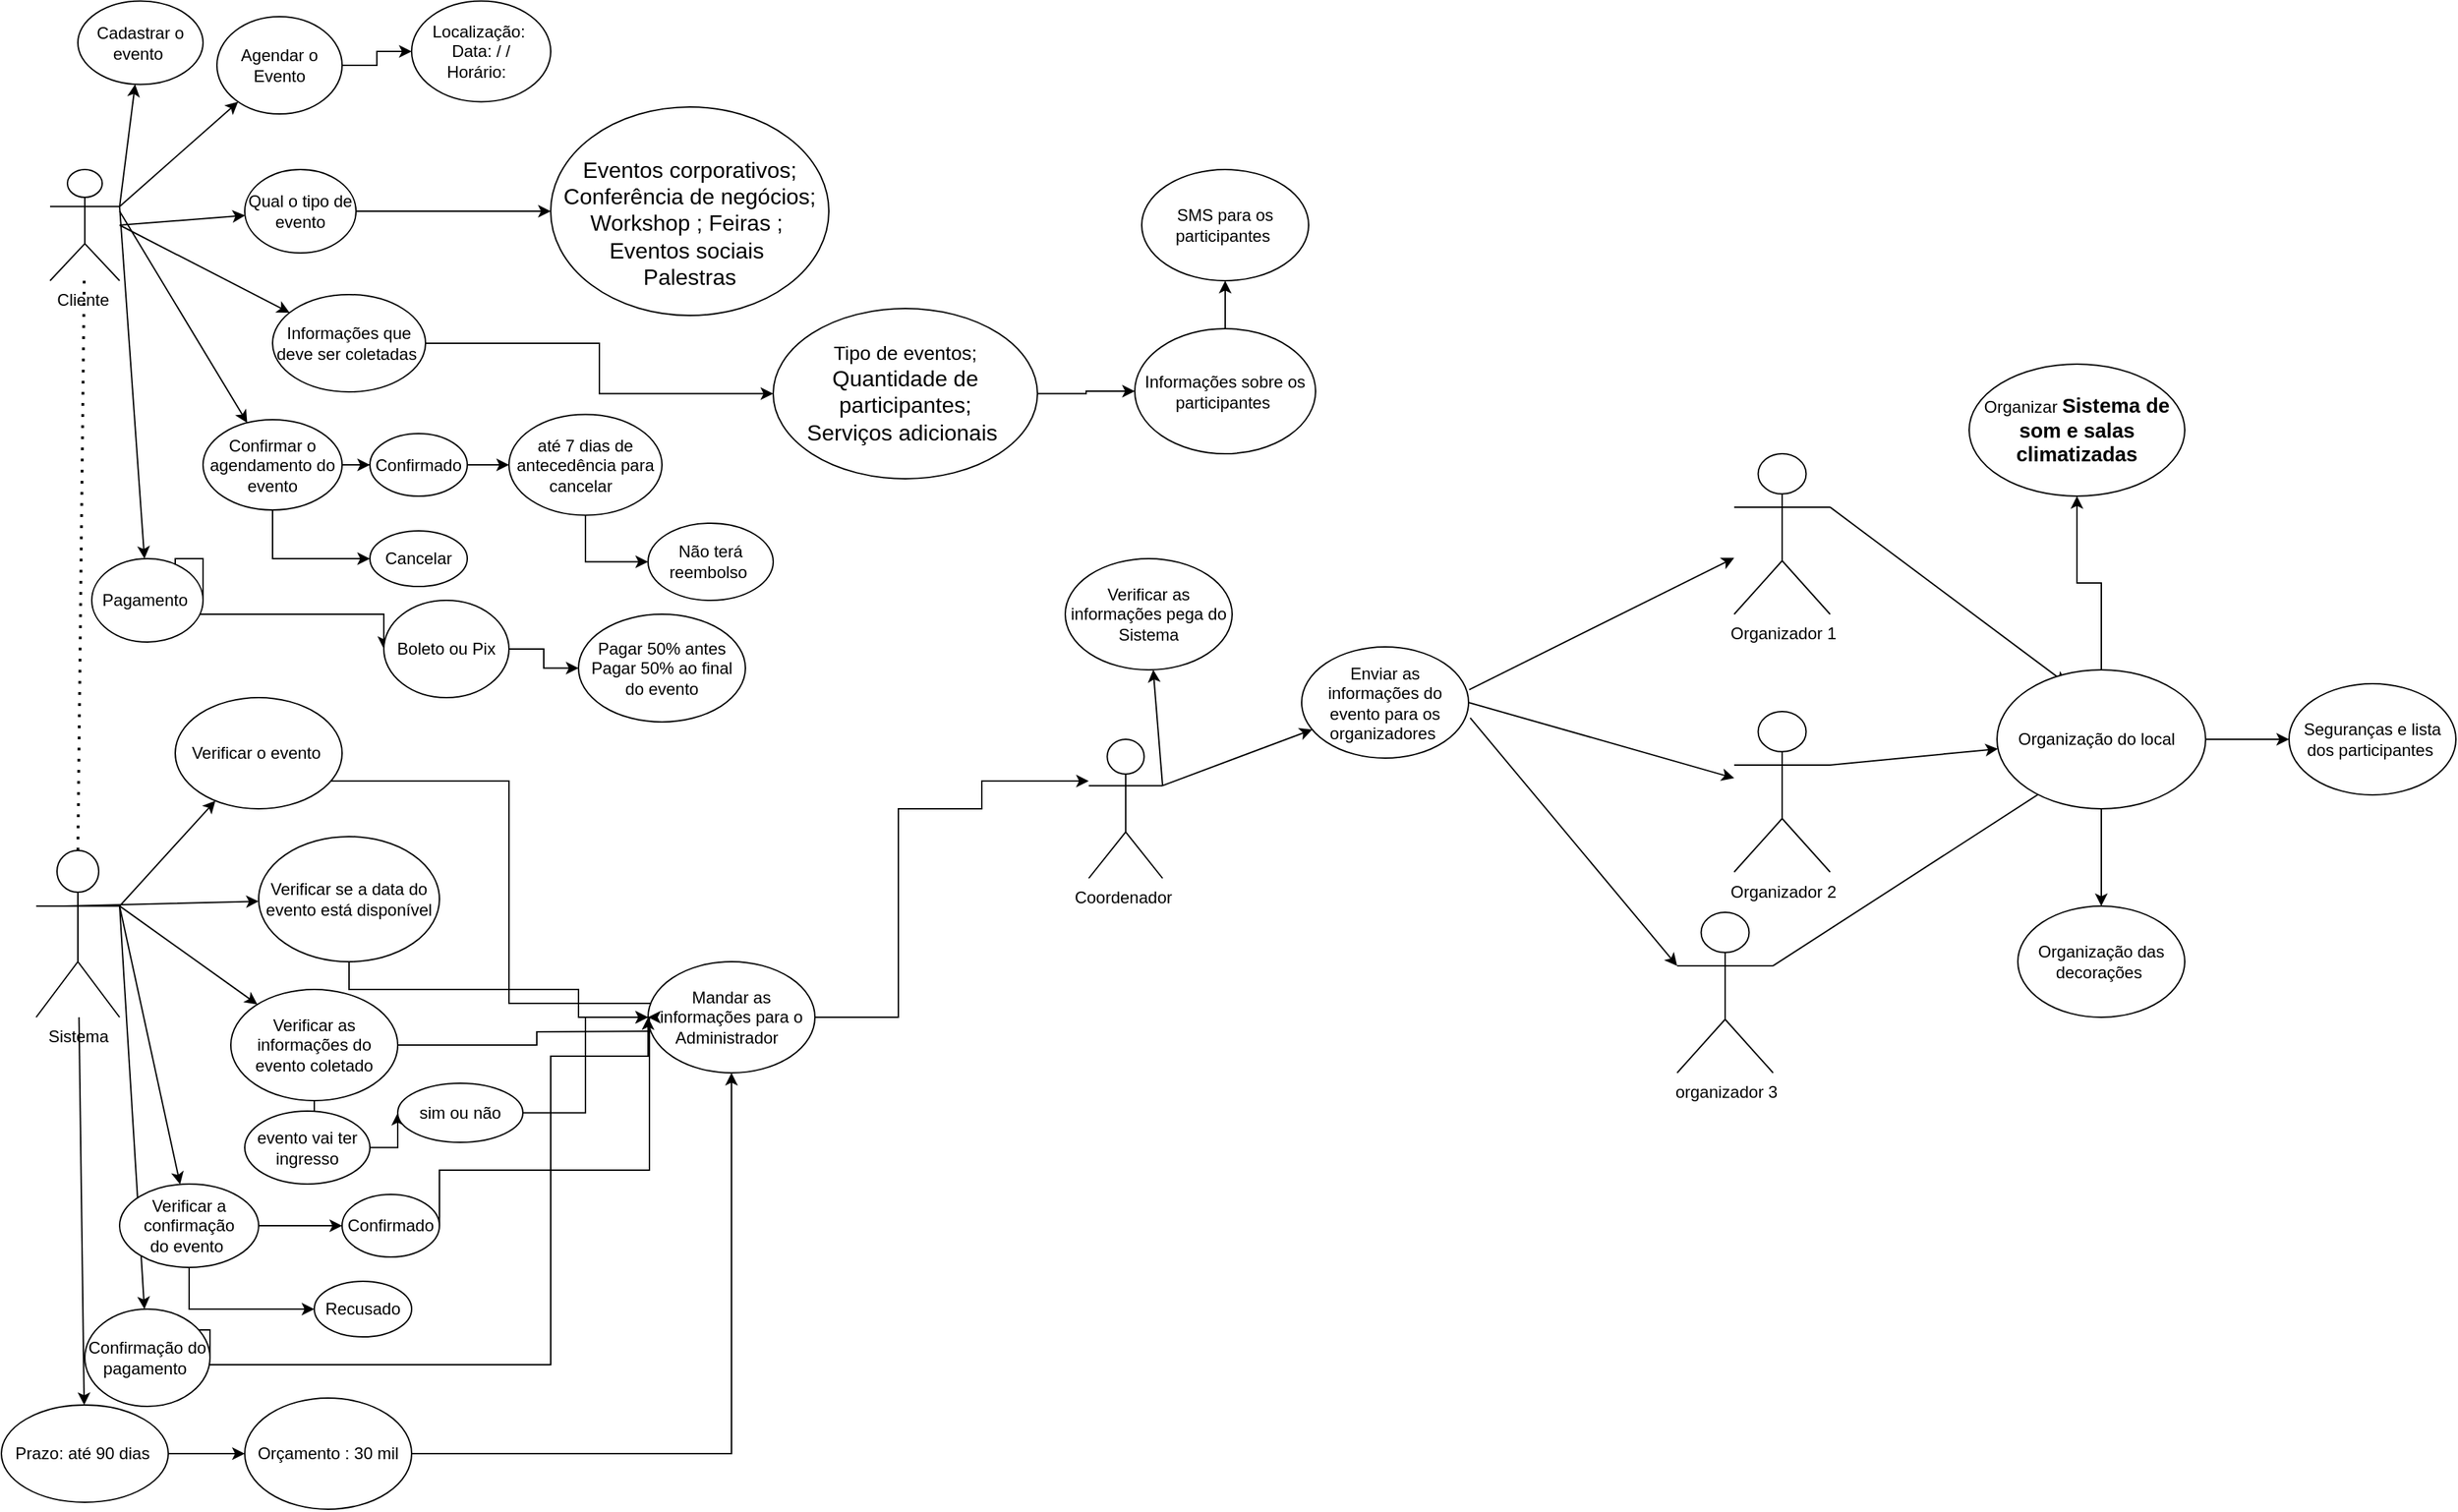 <mxfile version="26.2.9" pages="2">
  <diagram name="Página-1" id="FVHnNXLtPHv8SmroHsli">
    <mxGraphModel dx="3251" dy="1187" grid="1" gridSize="10" guides="1" tooltips="1" connect="1" arrows="1" fold="1" page="1" pageScale="1" pageWidth="827" pageHeight="1169" math="0" shadow="0">
      <root>
        <mxCell id="0" />
        <mxCell id="1" parent="0" />
        <mxCell id="3feBCTpOt0pPDRztDAhV-1" value="Cliente&amp;nbsp;" style="shape=umlActor;verticalLabelPosition=bottom;verticalAlign=top;html=1;outlineConnect=0;" parent="1" vertex="1">
          <mxGeometry x="30" y="280" width="50" height="80" as="geometry" />
        </mxCell>
        <mxCell id="3feBCTpOt0pPDRztDAhV-10" value="" style="endArrow=classic;html=1;rounded=0;exitX=1;exitY=0.333;exitDx=0;exitDy=0;exitPerimeter=0;" parent="1" source="3feBCTpOt0pPDRztDAhV-1" target="3feBCTpOt0pPDRztDAhV-18" edge="1">
          <mxGeometry width="50" height="50" relative="1" as="geometry">
            <mxPoint x="100" y="330" as="sourcePoint" />
            <mxPoint x="140" y="250" as="targetPoint" />
          </mxGeometry>
        </mxCell>
        <mxCell id="3feBCTpOt0pPDRztDAhV-11" value="" style="endArrow=classic;html=1;rounded=0;" parent="1" target="3feBCTpOt0pPDRztDAhV-19" edge="1">
          <mxGeometry width="50" height="50" relative="1" as="geometry">
            <mxPoint x="80" y="320" as="sourcePoint" />
            <mxPoint x="160" y="310" as="targetPoint" />
          </mxGeometry>
        </mxCell>
        <mxCell id="3feBCTpOt0pPDRztDAhV-12" value="" style="endArrow=classic;html=1;rounded=0;" parent="1" target="3feBCTpOt0pPDRztDAhV-21" edge="1">
          <mxGeometry width="50" height="50" relative="1" as="geometry">
            <mxPoint x="80" y="320" as="sourcePoint" />
            <mxPoint x="160" y="360" as="targetPoint" />
          </mxGeometry>
        </mxCell>
        <mxCell id="3feBCTpOt0pPDRztDAhV-13" value="" style="endArrow=classic;html=1;rounded=0;exitX=1;exitY=0.333;exitDx=0;exitDy=0;exitPerimeter=0;" parent="1" source="3feBCTpOt0pPDRztDAhV-1" target="3feBCTpOt0pPDRztDAhV-22" edge="1">
          <mxGeometry width="50" height="50" relative="1" as="geometry">
            <mxPoint x="110" y="530" as="sourcePoint" />
            <mxPoint x="140" y="420" as="targetPoint" />
          </mxGeometry>
        </mxCell>
        <mxCell id="3feBCTpOt0pPDRztDAhV-14" value="" style="endArrow=classic;html=1;rounded=0;exitX=1;exitY=0.333;exitDx=0;exitDy=0;exitPerimeter=0;" parent="1" source="3feBCTpOt0pPDRztDAhV-1" target="3feBCTpOt0pPDRztDAhV-23" edge="1">
          <mxGeometry width="50" height="50" relative="1" as="geometry">
            <mxPoint x="60" y="270" as="sourcePoint" />
            <mxPoint x="130" y="220" as="targetPoint" />
            <Array as="points" />
          </mxGeometry>
        </mxCell>
        <mxCell id="3feBCTpOt0pPDRztDAhV-15" value="" style="endArrow=classic;html=1;rounded=0;" parent="1" target="3feBCTpOt0pPDRztDAhV-32" edge="1">
          <mxGeometry width="50" height="50" relative="1" as="geometry">
            <mxPoint x="80" y="310" as="sourcePoint" />
            <mxPoint x="140" y="460" as="targetPoint" />
          </mxGeometry>
        </mxCell>
        <mxCell id="3feBCTpOt0pPDRztDAhV-24" style="edgeStyle=orthogonalEdgeStyle;rounded=0;orthogonalLoop=1;jettySize=auto;html=1;exitX=1;exitY=0.5;exitDx=0;exitDy=0;" parent="1" source="3feBCTpOt0pPDRztDAhV-18" target="3feBCTpOt0pPDRztDAhV-25" edge="1">
          <mxGeometry relative="1" as="geometry">
            <mxPoint x="370" y="255" as="targetPoint" />
          </mxGeometry>
        </mxCell>
        <mxCell id="3feBCTpOt0pPDRztDAhV-18" value="Agendar o Evento" style="ellipse;whiteSpace=wrap;html=1;" parent="1" vertex="1">
          <mxGeometry x="150" y="170" width="90" height="70" as="geometry" />
        </mxCell>
        <mxCell id="3feBCTpOt0pPDRztDAhV-26" style="edgeStyle=orthogonalEdgeStyle;rounded=0;orthogonalLoop=1;jettySize=auto;html=1;exitX=1;exitY=0.5;exitDx=0;exitDy=0;" parent="1" source="3feBCTpOt0pPDRztDAhV-19" target="3feBCTpOt0pPDRztDAhV-27" edge="1">
          <mxGeometry relative="1" as="geometry">
            <mxPoint x="300" y="330" as="targetPoint" />
          </mxGeometry>
        </mxCell>
        <mxCell id="3feBCTpOt0pPDRztDAhV-19" value="Qual o tipo de evento" style="ellipse;whiteSpace=wrap;html=1;" parent="1" vertex="1">
          <mxGeometry x="170" y="280" width="80" height="60" as="geometry" />
        </mxCell>
        <mxCell id="3feBCTpOt0pPDRztDAhV-28" style="edgeStyle=orthogonalEdgeStyle;rounded=0;orthogonalLoop=1;jettySize=auto;html=1;exitX=1;exitY=0.5;exitDx=0;exitDy=0;" parent="1" source="3feBCTpOt0pPDRztDAhV-21" target="3feBCTpOt0pPDRztDAhV-29" edge="1">
          <mxGeometry relative="1" as="geometry">
            <mxPoint x="340" y="415" as="targetPoint" />
          </mxGeometry>
        </mxCell>
        <mxCell id="3feBCTpOt0pPDRztDAhV-21" value="Informações que deve ser coletadas&amp;nbsp;" style="ellipse;whiteSpace=wrap;html=1;" parent="1" vertex="1">
          <mxGeometry x="190" y="370" width="110" height="70" as="geometry" />
        </mxCell>
        <mxCell id="3feBCTpOt0pPDRztDAhV-30" style="edgeStyle=orthogonalEdgeStyle;rounded=0;orthogonalLoop=1;jettySize=auto;html=1;exitX=1;exitY=0.5;exitDx=0;exitDy=0;entryX=0;entryY=0.5;entryDx=0;entryDy=0;" parent="1" source="3feBCTpOt0pPDRztDAhV-22" target="3feBCTpOt0pPDRztDAhV-31" edge="1">
          <mxGeometry relative="1" as="geometry">
            <mxPoint x="250" y="510" as="targetPoint" />
            <Array as="points">
              <mxPoint x="140" y="560" />
              <mxPoint x="120" y="560" />
              <mxPoint x="120" y="570" />
              <mxPoint x="130" y="570" />
              <mxPoint x="130" y="600" />
              <mxPoint x="270" y="600" />
            </Array>
          </mxGeometry>
        </mxCell>
        <mxCell id="3feBCTpOt0pPDRztDAhV-22" value="Pagamento&amp;nbsp;" style="ellipse;whiteSpace=wrap;html=1;" parent="1" vertex="1">
          <mxGeometry x="60" y="560" width="80" height="60" as="geometry" />
        </mxCell>
        <mxCell id="3feBCTpOt0pPDRztDAhV-23" value="Cadastrar o evento&amp;nbsp;" style="ellipse;whiteSpace=wrap;html=1;" parent="1" vertex="1">
          <mxGeometry x="50" y="158.75" width="90" height="60" as="geometry" />
        </mxCell>
        <mxCell id="3feBCTpOt0pPDRztDAhV-25" value="&lt;div&gt;Localização:&amp;nbsp;&lt;/div&gt;Data: / /&lt;div&gt;Horário:&amp;nbsp;&amp;nbsp;&lt;/div&gt;" style="ellipse;whiteSpace=wrap;html=1;" parent="1" vertex="1">
          <mxGeometry x="290" y="158.75" width="100" height="72.5" as="geometry" />
        </mxCell>
        <mxCell id="3feBCTpOt0pPDRztDAhV-27" value="&lt;div&gt;&lt;font style=&quot;font-size: 14px;&quot;&gt;&lt;br&gt;&lt;/font&gt;&lt;/div&gt;&lt;font size=&quot;3&quot; style=&quot;&quot;&gt;&lt;div&gt;&lt;font style=&quot;&quot;&gt;&lt;br&gt;&lt;/font&gt;&lt;/div&gt;Eventos corporativos;&lt;/font&gt;&lt;div&gt;&lt;font size=&quot;3&quot; style=&quot;&quot;&gt;Conferência de negócios;&lt;/font&gt;&lt;/div&gt;&lt;div&gt;&lt;font size=&quot;3&quot;&gt;&lt;font style=&quot;&quot;&gt;Workshop ;&amp;nbsp;&lt;/font&gt;&lt;span style=&quot;background-color: transparent; color: light-dark(rgb(0, 0, 0), rgb(255, 255, 255));&quot;&gt;Feiras ;&amp;nbsp;&lt;/span&gt;&lt;/font&gt;&lt;/div&gt;&lt;div&gt;&lt;span style=&quot;background-color: transparent; color: light-dark(rgb(0, 0, 0), rgb(255, 255, 255));&quot;&gt;&lt;font size=&quot;3&quot;&gt;Eventos sociais&amp;nbsp;&lt;/font&gt;&lt;/span&gt;&lt;/div&gt;&lt;div&gt;&lt;font size=&quot;3&quot; style=&quot;&quot;&gt;Palestras&lt;/font&gt;&lt;/div&gt;&lt;div&gt;&lt;font size=&quot;3&quot; style=&quot;&quot;&gt;&amp;nbsp;&amp;nbsp;&lt;/font&gt;&lt;/div&gt;" style="ellipse;whiteSpace=wrap;html=1;" parent="1" vertex="1">
          <mxGeometry x="390" y="235" width="200" height="150" as="geometry" />
        </mxCell>
        <mxCell id="V5k--9wu9eWfrnY0wRG1-87" style="edgeStyle=orthogonalEdgeStyle;rounded=0;orthogonalLoop=1;jettySize=auto;html=1;" edge="1" parent="1" source="3feBCTpOt0pPDRztDAhV-29" target="V5k--9wu9eWfrnY0wRG1-88">
          <mxGeometry relative="1" as="geometry">
            <mxPoint x="900" y="440" as="targetPoint" />
          </mxGeometry>
        </mxCell>
        <mxCell id="3feBCTpOt0pPDRztDAhV-29" value="&lt;div&gt;&lt;span style=&quot;background-color: transparent; color: light-dark(rgb(0, 0, 0), rgb(255, 255, 255));&quot;&gt;&lt;font style=&quot;font-size: 14px;&quot;&gt;Tipo de eventos;&lt;/font&gt;&lt;/span&gt;&lt;/div&gt;&lt;div&gt;&lt;span style=&quot;background-color: transparent; color: light-dark(rgb(0, 0, 0), rgb(255, 255, 255));&quot;&gt;&lt;font size=&quot;3&quot; style=&quot;&quot;&gt;Quantidade de participantes;&lt;/font&gt;&lt;/span&gt;&lt;/div&gt;&lt;div&gt;&lt;span style=&quot;background-color: transparent; color: light-dark(rgb(0, 0, 0), rgb(255, 255, 255));&quot;&gt;&lt;font size=&quot;3&quot; style=&quot;&quot;&gt;Serviços adicionais&amp;nbsp;&lt;/font&gt;&lt;/span&gt;&lt;/div&gt;" style="ellipse;whiteSpace=wrap;html=1;" parent="1" vertex="1">
          <mxGeometry x="550" y="380" width="190" height="122.5" as="geometry" />
        </mxCell>
        <mxCell id="3feBCTpOt0pPDRztDAhV-35" style="edgeStyle=orthogonalEdgeStyle;rounded=0;orthogonalLoop=1;jettySize=auto;html=1;" parent="1" source="3feBCTpOt0pPDRztDAhV-31" target="3feBCTpOt0pPDRztDAhV-36" edge="1">
          <mxGeometry relative="1" as="geometry">
            <mxPoint x="400" y="565" as="targetPoint" />
          </mxGeometry>
        </mxCell>
        <mxCell id="3feBCTpOt0pPDRztDAhV-31" value="Boleto ou Pix" style="ellipse;whiteSpace=wrap;html=1;" parent="1" vertex="1">
          <mxGeometry x="270" y="590" width="90" height="70" as="geometry" />
        </mxCell>
        <mxCell id="3feBCTpOt0pPDRztDAhV-33" style="edgeStyle=orthogonalEdgeStyle;rounded=0;orthogonalLoop=1;jettySize=auto;html=1;" parent="1" source="V5k--9wu9eWfrnY0wRG1-13" target="3feBCTpOt0pPDRztDAhV-34" edge="1">
          <mxGeometry relative="1" as="geometry">
            <mxPoint x="280" y="497.5" as="targetPoint" />
          </mxGeometry>
        </mxCell>
        <mxCell id="3feBCTpOt0pPDRztDAhV-32" value="Confirmar o agendamento do evento" style="ellipse;whiteSpace=wrap;html=1;" parent="1" vertex="1">
          <mxGeometry x="140" y="460" width="100" height="65" as="geometry" />
        </mxCell>
        <mxCell id="V5k--9wu9eWfrnY0wRG1-92" style="edgeStyle=orthogonalEdgeStyle;rounded=0;orthogonalLoop=1;jettySize=auto;html=1;entryX=0;entryY=0.5;entryDx=0;entryDy=0;" edge="1" parent="1" source="3feBCTpOt0pPDRztDAhV-34" target="V5k--9wu9eWfrnY0wRG1-93">
          <mxGeometry relative="1" as="geometry">
            <mxPoint x="450" y="570" as="targetPoint" />
          </mxGeometry>
        </mxCell>
        <mxCell id="3feBCTpOt0pPDRztDAhV-34" value="até 7 dias de antecedência para cancelar&amp;nbsp;&amp;nbsp;" style="ellipse;whiteSpace=wrap;html=1;" parent="1" vertex="1">
          <mxGeometry x="360" y="456.25" width="110" height="72.5" as="geometry" />
        </mxCell>
        <mxCell id="3feBCTpOt0pPDRztDAhV-36" value="Pagar 50% antes&lt;div&gt;Pagar 50% ao final do evento&lt;/div&gt;" style="ellipse;whiteSpace=wrap;html=1;" parent="1" vertex="1">
          <mxGeometry x="410" y="600" width="120" height="77.5" as="geometry" />
        </mxCell>
        <mxCell id="3feBCTpOt0pPDRztDAhV-66" value="" style="endArrow=classic;html=1;rounded=0;" parent="1" edge="1" target="V5k--9wu9eWfrnY0wRG1-112" source="3feBCTpOt0pPDRztDAhV-496">
          <mxGeometry width="50" height="50" relative="1" as="geometry">
            <mxPoint x="680" y="1062.5" as="sourcePoint" />
            <mxPoint x="40" y="1210" as="targetPoint" />
          </mxGeometry>
        </mxCell>
        <mxCell id="3feBCTpOt0pPDRztDAhV-135" value="" style="endArrow=classic;html=1;rounded=0;" parent="1" target="vZPl1bzYKvQXPMUJLMsA-7" edge="1">
          <mxGeometry width="50" height="50" relative="1" as="geometry">
            <mxPoint x="80" y="810" as="sourcePoint" />
            <mxPoint x="110" y="1040" as="targetPoint" />
          </mxGeometry>
        </mxCell>
        <mxCell id="3feBCTpOt0pPDRztDAhV-209" value="" style="endArrow=classic;html=1;rounded=0;" parent="1" target="3feBCTpOt0pPDRztDAhV-505" edge="1">
          <mxGeometry width="50" height="50" relative="1" as="geometry">
            <mxPoint x="80" y="810" as="sourcePoint" />
            <mxPoint x="150" y="940" as="targetPoint" />
          </mxGeometry>
        </mxCell>
        <mxCell id="3feBCTpOt0pPDRztDAhV-495" value="" style="endArrow=classic;html=1;rounded=0;" parent="1" target="3feBCTpOt0pPDRztDAhV-497" edge="1">
          <mxGeometry width="50" height="50" relative="1" as="geometry">
            <mxPoint x="80" y="810" as="sourcePoint" />
            <mxPoint x="-70" y="690" as="targetPoint" />
          </mxGeometry>
        </mxCell>
        <mxCell id="3feBCTpOt0pPDRztDAhV-496" value="Sistema" style="shape=umlActor;verticalLabelPosition=bottom;verticalAlign=top;html=1;outlineConnect=0;" parent="1" vertex="1">
          <mxGeometry x="20" y="770" width="60" height="120" as="geometry" />
        </mxCell>
        <mxCell id="vZPl1bzYKvQXPMUJLMsA-4" style="edgeStyle=orthogonalEdgeStyle;rounded=0;orthogonalLoop=1;jettySize=auto;html=1;" parent="1" source="3feBCTpOt0pPDRztDAhV-497" edge="1">
          <mxGeometry relative="1" as="geometry">
            <mxPoint x="480" y="880" as="targetPoint" />
            <Array as="points">
              <mxPoint x="360" y="720" />
              <mxPoint x="360" y="880" />
            </Array>
          </mxGeometry>
        </mxCell>
        <mxCell id="3feBCTpOt0pPDRztDAhV-497" value="Verificar o evento&amp;nbsp;" style="ellipse;whiteSpace=wrap;html=1;" parent="1" vertex="1">
          <mxGeometry x="120" y="660" width="120" height="80" as="geometry" />
        </mxCell>
        <mxCell id="3feBCTpOt0pPDRztDAhV-498" value="" style="endArrow=classic;html=1;rounded=0;exitX=0;exitY=0.333;exitDx=0;exitDy=0;exitPerimeter=0;" parent="1" source="3feBCTpOt0pPDRztDAhV-496" target="3feBCTpOt0pPDRztDAhV-499" edge="1">
          <mxGeometry width="50" height="50" relative="1" as="geometry">
            <mxPoint x="30" y="804" as="sourcePoint" />
            <mxPoint x="-70" y="780" as="targetPoint" />
            <Array as="points">
              <mxPoint x="40" y="810" />
            </Array>
          </mxGeometry>
        </mxCell>
        <mxCell id="vZPl1bzYKvQXPMUJLMsA-5" style="edgeStyle=orthogonalEdgeStyle;rounded=0;orthogonalLoop=1;jettySize=auto;html=1;" parent="1" source="3feBCTpOt0pPDRztDAhV-499" target="vZPl1bzYKvQXPMUJLMsA-6" edge="1">
          <mxGeometry relative="1" as="geometry">
            <mxPoint x="480" y="890" as="targetPoint" />
            <Array as="points">
              <mxPoint x="245" y="870" />
              <mxPoint x="410" y="870" />
              <mxPoint x="410" y="890" />
            </Array>
          </mxGeometry>
        </mxCell>
        <mxCell id="3feBCTpOt0pPDRztDAhV-499" value="Verificar se a data do evento está disponível" style="ellipse;whiteSpace=wrap;html=1;" parent="1" vertex="1">
          <mxGeometry x="180" y="760" width="130" height="90" as="geometry" />
        </mxCell>
        <mxCell id="3feBCTpOt0pPDRztDAhV-500" value="" style="endArrow=classic;html=1;rounded=0;exitX=1;exitY=0.333;exitDx=0;exitDy=0;exitPerimeter=0;" parent="1" source="3feBCTpOt0pPDRztDAhV-496" target="3feBCTpOt0pPDRztDAhV-501" edge="1">
          <mxGeometry width="50" height="50" relative="1" as="geometry">
            <mxPoint x="30" y="820" as="sourcePoint" />
            <mxPoint x="-54" y="840" as="targetPoint" />
          </mxGeometry>
        </mxCell>
        <mxCell id="vZPl1bzYKvQXPMUJLMsA-3" style="edgeStyle=orthogonalEdgeStyle;rounded=0;orthogonalLoop=1;jettySize=auto;html=1;" parent="1" source="3feBCTpOt0pPDRztDAhV-501" edge="1">
          <mxGeometry relative="1" as="geometry">
            <mxPoint x="480" y="900" as="targetPoint" />
          </mxGeometry>
        </mxCell>
        <mxCell id="V5k--9wu9eWfrnY0wRG1-79" style="edgeStyle=orthogonalEdgeStyle;rounded=0;orthogonalLoop=1;jettySize=auto;html=1;exitX=0.5;exitY=1;exitDx=0;exitDy=0;" edge="1" parent="1" source="3feBCTpOt0pPDRztDAhV-501" target="V5k--9wu9eWfrnY0wRG1-80">
          <mxGeometry relative="1" as="geometry">
            <mxPoint x="230" y="990" as="targetPoint" />
          </mxGeometry>
        </mxCell>
        <mxCell id="3feBCTpOt0pPDRztDAhV-501" value="Verificar as informações do evento coletado" style="ellipse;whiteSpace=wrap;html=1;" parent="1" vertex="1">
          <mxGeometry x="160" y="870" width="120" height="80" as="geometry" />
        </mxCell>
        <mxCell id="V5k--9wu9eWfrnY0wRG1-12" style="edgeStyle=orthogonalEdgeStyle;rounded=0;orthogonalLoop=1;jettySize=auto;html=1;exitX=0.5;exitY=1;exitDx=0;exitDy=0;entryX=0;entryY=0.5;entryDx=0;entryDy=0;" edge="1" parent="1" source="3feBCTpOt0pPDRztDAhV-505" target="V5k--9wu9eWfrnY0wRG1-10">
          <mxGeometry relative="1" as="geometry" />
        </mxCell>
        <mxCell id="V5k--9wu9eWfrnY0wRG1-86" style="edgeStyle=orthogonalEdgeStyle;rounded=0;orthogonalLoop=1;jettySize=auto;html=1;exitX=1;exitY=0.5;exitDx=0;exitDy=0;entryX=0;entryY=0.5;entryDx=0;entryDy=0;" edge="1" parent="1" source="3feBCTpOt0pPDRztDAhV-505" target="V5k--9wu9eWfrnY0wRG1-4">
          <mxGeometry relative="1" as="geometry" />
        </mxCell>
        <mxCell id="3feBCTpOt0pPDRztDAhV-505" value="Verificar a confirmação&lt;div&gt;do evento&amp;nbsp;&lt;/div&gt;" style="ellipse;whiteSpace=wrap;html=1;" parent="1" vertex="1">
          <mxGeometry x="80" y="1010" width="100" height="60" as="geometry" />
        </mxCell>
        <mxCell id="3feBCTpOt0pPDRztDAhV-506" value="" style="endArrow=classic;html=1;rounded=0;exitX=1.004;exitY=0.385;exitDx=0;exitDy=0;exitPerimeter=0;" parent="1" edge="1" target="V5k--9wu9eWfrnY0wRG1-101" source="V5k--9wu9eWfrnY0wRG1-2">
          <mxGeometry width="50" height="50" relative="1" as="geometry">
            <mxPoint x="1090" y="727.5" as="sourcePoint" />
            <mxPoint x="1140" y="677.5" as="targetPoint" />
          </mxGeometry>
        </mxCell>
        <mxCell id="3feBCTpOt0pPDRztDAhV-507" value="" style="endArrow=classic;html=1;rounded=0;exitX=1;exitY=0.333;exitDx=0;exitDy=0;exitPerimeter=0;" parent="1" edge="1" target="V5k--9wu9eWfrnY0wRG1-2" source="vZPl1bzYKvQXPMUJLMsA-11">
          <mxGeometry width="50" height="50" relative="1" as="geometry">
            <mxPoint x="890" y="740" as="sourcePoint" />
            <mxPoint x="900" y="680" as="targetPoint" />
          </mxGeometry>
        </mxCell>
        <mxCell id="3feBCTpOt0pPDRztDAhV-508" value="" style="endArrow=classic;html=1;rounded=0;exitX=1;exitY=0.333;exitDx=0;exitDy=0;exitPerimeter=0;" parent="1" source="vZPl1bzYKvQXPMUJLMsA-11" target="vZPl1bzYKvQXPMUJLMsA-12" edge="1">
          <mxGeometry width="50" height="50" relative="1" as="geometry">
            <mxPoint x="830" y="720" as="sourcePoint" />
            <mxPoint x="860" y="630" as="targetPoint" />
          </mxGeometry>
        </mxCell>
        <mxCell id="vZPl1bzYKvQXPMUJLMsA-9" style="edgeStyle=orthogonalEdgeStyle;rounded=0;orthogonalLoop=1;jettySize=auto;html=1;" parent="1" source="vZPl1bzYKvQXPMUJLMsA-6" target="vZPl1bzYKvQXPMUJLMsA-11" edge="1">
          <mxGeometry relative="1" as="geometry">
            <mxPoint x="791.905" y="720" as="targetPoint" />
            <Array as="points">
              <mxPoint x="640" y="890" />
              <mxPoint x="640" y="740" />
              <mxPoint x="700" y="740" />
              <mxPoint x="700" y="720" />
            </Array>
          </mxGeometry>
        </mxCell>
        <mxCell id="vZPl1bzYKvQXPMUJLMsA-6" value="Mandar as informações para o Administrador&amp;nbsp;&amp;nbsp;" style="ellipse;whiteSpace=wrap;html=1;" parent="1" vertex="1">
          <mxGeometry x="460" y="850" width="120" height="80" as="geometry" />
        </mxCell>
        <mxCell id="vZPl1bzYKvQXPMUJLMsA-8" style="edgeStyle=orthogonalEdgeStyle;rounded=0;orthogonalLoop=1;jettySize=auto;html=1;entryX=0;entryY=0.5;entryDx=0;entryDy=0;exitX=1;exitY=0.5;exitDx=0;exitDy=0;" parent="1" source="vZPl1bzYKvQXPMUJLMsA-7" target="vZPl1bzYKvQXPMUJLMsA-6" edge="1">
          <mxGeometry relative="1" as="geometry">
            <Array as="points">
              <mxPoint x="145" y="1115" />
              <mxPoint x="130" y="1115" />
              <mxPoint x="130" y="1140" />
              <mxPoint x="390" y="1140" />
              <mxPoint x="390" y="918" />
              <mxPoint x="460" y="918" />
            </Array>
            <mxPoint x="108.179" y="1082.5" as="sourcePoint" />
            <mxPoint x="460" y="917.5" as="targetPoint" />
          </mxGeometry>
        </mxCell>
        <mxCell id="vZPl1bzYKvQXPMUJLMsA-7" value="Confirmação do pagamento&amp;nbsp;" style="ellipse;whiteSpace=wrap;html=1;" parent="1" vertex="1">
          <mxGeometry x="55" y="1100" width="90" height="70" as="geometry" />
        </mxCell>
        <mxCell id="vZPl1bzYKvQXPMUJLMsA-11" value="Coordenador&amp;nbsp;" style="shape=umlActor;verticalLabelPosition=bottom;verticalAlign=top;html=1;outlineConnect=0;" parent="1" vertex="1">
          <mxGeometry x="776.91" y="690" width="53.09" height="100" as="geometry" />
        </mxCell>
        <mxCell id="vZPl1bzYKvQXPMUJLMsA-12" value="Verificar as informações pega do Sistema" style="ellipse;whiteSpace=wrap;html=1;" parent="1" vertex="1">
          <mxGeometry x="760" y="560" width="120" height="80" as="geometry" />
        </mxCell>
        <mxCell id="V5k--9wu9eWfrnY0wRG1-1" value="" style="endArrow=none;dashed=1;html=1;dashPattern=1 3;strokeWidth=2;rounded=0;exitX=0.5;exitY=0;exitDx=0;exitDy=0;exitPerimeter=0;" edge="1" parent="1" source="3feBCTpOt0pPDRztDAhV-496" target="3feBCTpOt0pPDRztDAhV-1">
          <mxGeometry width="50" height="50" relative="1" as="geometry">
            <mxPoint x="30" y="655" as="sourcePoint" />
            <mxPoint x="80" y="605" as="targetPoint" />
          </mxGeometry>
        </mxCell>
        <mxCell id="V5k--9wu9eWfrnY0wRG1-2" value="Enviar as informações do evento para os organizadores&amp;nbsp;" style="ellipse;whiteSpace=wrap;html=1;" vertex="1" parent="1">
          <mxGeometry x="930" y="623.5" width="120" height="80" as="geometry" />
        </mxCell>
        <mxCell id="V5k--9wu9eWfrnY0wRG1-78" style="edgeStyle=orthogonalEdgeStyle;rounded=0;orthogonalLoop=1;jettySize=auto;html=1;exitX=1;exitY=0.5;exitDx=0;exitDy=0;" edge="1" parent="1" source="V5k--9wu9eWfrnY0wRG1-4">
          <mxGeometry relative="1" as="geometry">
            <mxPoint x="460" y="890" as="targetPoint" />
            <Array as="points">
              <mxPoint x="310" y="1000" />
              <mxPoint x="461" y="1000" />
            </Array>
          </mxGeometry>
        </mxCell>
        <mxCell id="V5k--9wu9eWfrnY0wRG1-4" value="Confirmado" style="ellipse;whiteSpace=wrap;html=1;" vertex="1" parent="1">
          <mxGeometry x="240" y="1017.5" width="70" height="45" as="geometry" />
        </mxCell>
        <mxCell id="V5k--9wu9eWfrnY0wRG1-10" value="Recusado" style="ellipse;whiteSpace=wrap;html=1;" vertex="1" parent="1">
          <mxGeometry x="220" y="1080" width="70" height="40" as="geometry" />
        </mxCell>
        <mxCell id="V5k--9wu9eWfrnY0wRG1-14" value="" style="edgeStyle=orthogonalEdgeStyle;rounded=0;orthogonalLoop=1;jettySize=auto;html=1;" edge="1" parent="1" source="3feBCTpOt0pPDRztDAhV-32" target="V5k--9wu9eWfrnY0wRG1-13">
          <mxGeometry relative="1" as="geometry">
            <mxPoint x="360" y="493" as="targetPoint" />
            <mxPoint x="240" y="493" as="sourcePoint" />
          </mxGeometry>
        </mxCell>
        <mxCell id="V5k--9wu9eWfrnY0wRG1-13" value="Confirmado" style="ellipse;whiteSpace=wrap;html=1;" vertex="1" parent="1">
          <mxGeometry x="260" y="470" width="70" height="45" as="geometry" />
        </mxCell>
        <mxCell id="V5k--9wu9eWfrnY0wRG1-15" style="edgeStyle=orthogonalEdgeStyle;rounded=0;orthogonalLoop=1;jettySize=auto;html=1;entryX=0;entryY=0.5;entryDx=0;entryDy=0;exitX=0.5;exitY=1;exitDx=0;exitDy=0;" edge="1" parent="1" target="V5k--9wu9eWfrnY0wRG1-16" source="3feBCTpOt0pPDRztDAhV-32">
          <mxGeometry relative="1" as="geometry">
            <mxPoint x="190" y="540" as="sourcePoint" />
          </mxGeometry>
        </mxCell>
        <mxCell id="V5k--9wu9eWfrnY0wRG1-16" value="Cancelar" style="ellipse;whiteSpace=wrap;html=1;" vertex="1" parent="1">
          <mxGeometry x="260" y="540" width="70" height="40" as="geometry" />
        </mxCell>
        <mxCell id="V5k--9wu9eWfrnY0wRG1-82" style="edgeStyle=orthogonalEdgeStyle;rounded=0;orthogonalLoop=1;jettySize=auto;html=1;" edge="1" parent="1" source="V5k--9wu9eWfrnY0wRG1-80" target="V5k--9wu9eWfrnY0wRG1-83">
          <mxGeometry relative="1" as="geometry">
            <mxPoint x="290" y="960" as="targetPoint" />
          </mxGeometry>
        </mxCell>
        <mxCell id="V5k--9wu9eWfrnY0wRG1-80" value="evento vai ter ingresso" style="ellipse;whiteSpace=wrap;html=1;" vertex="1" parent="1">
          <mxGeometry x="170" y="957.5" width="90" height="52.5" as="geometry" />
        </mxCell>
        <mxCell id="V5k--9wu9eWfrnY0wRG1-85" style="edgeStyle=orthogonalEdgeStyle;rounded=0;orthogonalLoop=1;jettySize=auto;html=1;entryX=0;entryY=0.5;entryDx=0;entryDy=0;" edge="1" parent="1" source="V5k--9wu9eWfrnY0wRG1-83" target="vZPl1bzYKvQXPMUJLMsA-6">
          <mxGeometry relative="1" as="geometry" />
        </mxCell>
        <mxCell id="V5k--9wu9eWfrnY0wRG1-83" value="sim ou não" style="ellipse;whiteSpace=wrap;html=1;" vertex="1" parent="1">
          <mxGeometry x="280" y="937.5" width="90" height="42.5" as="geometry" />
        </mxCell>
        <mxCell id="V5k--9wu9eWfrnY0wRG1-111" value="" style="edgeStyle=orthogonalEdgeStyle;rounded=0;orthogonalLoop=1;jettySize=auto;html=1;" edge="1" parent="1" source="V5k--9wu9eWfrnY0wRG1-88" target="V5k--9wu9eWfrnY0wRG1-96">
          <mxGeometry relative="1" as="geometry" />
        </mxCell>
        <mxCell id="V5k--9wu9eWfrnY0wRG1-88" value="Informações sobre os participantes&amp;nbsp;" style="ellipse;whiteSpace=wrap;html=1;" vertex="1" parent="1">
          <mxGeometry x="810" y="394.5" width="130" height="90" as="geometry" />
        </mxCell>
        <mxCell id="V5k--9wu9eWfrnY0wRG1-93" value="Não terá reembolso&amp;nbsp;" style="ellipse;whiteSpace=wrap;html=1;" vertex="1" parent="1">
          <mxGeometry x="460" y="534.5" width="90" height="55.5" as="geometry" />
        </mxCell>
        <mxCell id="V5k--9wu9eWfrnY0wRG1-96" value="SMS para os participantes&amp;nbsp;" style="ellipse;whiteSpace=wrap;html=1;" vertex="1" parent="1">
          <mxGeometry x="815" y="280" width="120" height="80" as="geometry" />
        </mxCell>
        <mxCell id="V5k--9wu9eWfrnY0wRG1-101" value="Organizador 1&lt;span style=&quot;color: rgba(0, 0, 0, 0); font-family: monospace; font-size: 0px; text-align: start;&quot;&gt;%3CmxGraphModel%3E%3Croot%3E%3CmxCell%20id%3D%220%22%2F%3E%3CmxCell%20id%3D%221%22%20parent%3D%220%22%2F%3E%3CmxCell%20id%3D%222%22%20value%3D%22Cancelar%22%20style%3D%22ellipse%3BwhiteSpace%3Dwrap%3Bhtml%3D1%3B%22%20vertex%3D%221%22%20parent%3D%221%22%3E%3CmxGeometry%20x%3D%22260%22%20y%3D%22540%22%20width%3D%2270%22%20height%3D%2240%22%20as%3D%22geometry%22%2F%3E%3C%2FmxCell%3E%3C%2Froot%3E%3C%2FmxGraphModel%3E&lt;/span&gt;&lt;span style=&quot;color: rgba(0, 0, 0, 0); font-family: monospace; font-size: 0px; text-align: start;&quot;&gt;%3CmxGraphModel%3E%3Croot%3E%3CmxCell%20id%3D%220%22%2F%3E%3CmxCell%20id%3D%221%22%20parent%3D%220%22%2F%3E%3CmxCell%20id%3D%222%22%20value%3D%22Cancelar%22%20style%3D%22ellipse%3BwhiteSpace%3Dwrap%3Bhtml%3D1%3B%22%20vertex%3D%221%22%20parent%3D%221%22%3E%3CmxGeometry%20x%3D%22260%22%20y%3D%22540%22%20width%3D%2270%22%20height%3D%2240%22%20as%3D%22geometry%22%2F%3E%3C%2FmxCell%3E%3C%2Froot%3E%3C%2FmxGraphModel%3E&lt;/span&gt;&lt;span style=&quot;color: rgba(0, 0, 0, 0); font-family: monospace; font-size: 0px; text-align: start;&quot;&gt;%3CmxGraphModel%3E%3Croot%3E%3CmxCell%20id%3D%220%22%2F%3E%3CmxCell%20id%3D%221%22%20parent%3D%220%22%2F%3E%3CmxCell%20id%3D%222%22%20value%3D%22Cancelar%22%20style%3D%22ellipse%3BwhiteSpace%3Dwrap%3Bhtml%3D1%3B%22%20vertex%3D%221%22%20parent%3D%221%22%3E%3CmxGeometry%20x%3D%22260%22%20y%3D%22540%22%20width%3D%2270%22%20height%3D%2240%22%20as%3D%22geometry%22%2F%3E%3C%2FmxCell%3E%3C%2Froot%3E%3C%2FmxGraphModel%3E&lt;/span&gt;&lt;span style=&quot;color: rgba(0, 0, 0, 0); font-family: monospace; font-size: 0px; text-align: start;&quot;&gt;%3CmxGraphModel%3E%3Croot%3E%3CmxCell%20id%3D%220%22%2F%3E%3CmxCell%20id%3D%221%22%20parent%3D%220%22%2F%3E%3CmxCell%20id%3D%222%22%20value%3D%22Cancelar%22%20style%3D%22ellipse%3BwhiteSpace%3Dwrap%3Bhtml%3D1%3B%22%20vertex%3D%221%22%20parent%3D%221%22%3E%3CmxGeometry%20x%3D%22260%22%20y%3D%22540%22%20width%3D%2270%22%20height%3D%2240%22%20as%3D%22geometry%22%2F%3E%3C%2FmxCell%3E%3C%2Froot%3E%3C%2FmxGraphModel%3E&lt;/span&gt;" style="shape=umlActor;verticalLabelPosition=bottom;verticalAlign=top;html=1;outlineConnect=0;" vertex="1" parent="1">
          <mxGeometry x="1241" y="484.5" width="69" height="115.5" as="geometry" />
        </mxCell>
        <mxCell id="V5k--9wu9eWfrnY0wRG1-102" value="Organizador 2&lt;span style=&quot;color: rgba(0, 0, 0, 0); font-family: monospace; font-size: 0px; text-align: start;&quot;&gt;%3CmxGraphModel%3E%3Croot%3E%3CmxCell%20id%3D%220%22%2F%3E%3CmxCell%20id%3D%221%22%20parent%3D%220%22%2F%3E%3CmxCell%20id%3D%222%22%20value%3D%22Cancelar%22%20style%3D%22ellipse%3BwhiteSpace%3Dwrap%3Bhtml%3D1%3B%22%20vertex%3D%221%22%20parent%3D%221%22%3E%3CmxGeometry%20x%3D%22260%22%20y%3D%22540%22%20width%3D%2270%22%20height%3D%2240%22%20as%3D%22geometry%22%2F%3E%3C%2FmxCell%3E%3C%2Froot%3E%3C%2FmxGraphModel%3E&lt;/span&gt;&lt;span style=&quot;color: rgba(0, 0, 0, 0); font-family: monospace; font-size: 0px; text-align: start;&quot;&gt;%3CmxGraphModel%3E%3Croot%3E%3CmxCell%20id%3D%220%22%2F%3E%3CmxCell%20id%3D%221%22%20parent%3D%220%22%2F%3E%3CmxCell%20id%3D%222%22%20value%3D%22Cancelar%22%20style%3D%22ellipse%3BwhiteSpace%3Dwrap%3Bhtml%3D1%3B%22%20vertex%3D%221%22%20parent%3D%221%22%3E%3CmxGeometry%20x%3D%22260%22%20y%3D%22540%22%20width%3D%2270%22%20height%3D%2240%22%20as%3D%22geometry%22%2F%3E%3C%2FmxCell%3E%3C%2Froot%3E%3C%2FmxGraphModel%3E&lt;/span&gt;&lt;span style=&quot;color: rgba(0, 0, 0, 0); font-family: monospace; font-size: 0px; text-align: start;&quot;&gt;%3CmxGraphModel%3E%3Croot%3E%3CmxCell%20id%3D%220%22%2F%3E%3CmxCell%20id%3D%221%22%20parent%3D%220%22%2F%3E%3CmxCell%20id%3D%222%22%20value%3D%22Cancelar%22%20style%3D%22ellipse%3BwhiteSpace%3Dwrap%3Bhtml%3D1%3B%22%20vertex%3D%221%22%20parent%3D%221%22%3E%3CmxGeometry%20x%3D%22260%22%20y%3D%22540%22%20width%3D%2270%22%20height%3D%2240%22%20as%3D%22geometry%22%2F%3E%3C%2FmxCell%3E%3C%2Froot%3E%3C%2FmxGraphModel%3E&lt;/span&gt;&lt;span style=&quot;color: rgba(0, 0, 0, 0); font-family: monospace; font-size: 0px; text-align: start;&quot;&gt;%3CmxGraphModel%3E%3Croot%3E%3CmxCell%20id%3D%220%22%2F%3E%3CmxCell%20id%3D%221%22%20parent%3D%220%22%2F%3E%3CmxCell%20id%3D%222%22%20value%3D%22Cancelar%22%20style%3D%22ellipse%3BwhiteSpace%3Dwrap%3Bhtml%3D1%3B%22%20vertex%3D%221%22%20parent%3D%221%22%3E%3CmxGeometry%20x%3D%22260%22%20y%3D%22540%22%20width%3D%2270%22%20height%3D%2240%22%20as%3D%22geometry%22%2F%3E%3C%2FmxCell%3E%3C%2Froot%3E%3C%2FmxGraphModel%3Eoooo&lt;/span&gt;" style="shape=umlActor;verticalLabelPosition=bottom;verticalAlign=top;html=1;outlineConnect=0;" vertex="1" parent="1">
          <mxGeometry x="1241" y="670" width="69" height="115.5" as="geometry" />
        </mxCell>
        <mxCell id="V5k--9wu9eWfrnY0wRG1-103" value="organizador 3" style="shape=umlActor;verticalLabelPosition=bottom;verticalAlign=top;html=1;outlineConnect=0;" vertex="1" parent="1">
          <mxGeometry x="1200" y="814.5" width="69" height="115.5" as="geometry" />
        </mxCell>
        <mxCell id="V5k--9wu9eWfrnY0wRG1-106" value="" style="endArrow=classic;html=1;rounded=0;exitX=1;exitY=0.5;exitDx=0;exitDy=0;" edge="1" parent="1" source="V5k--9wu9eWfrnY0wRG1-2" target="V5k--9wu9eWfrnY0wRG1-102">
          <mxGeometry width="50" height="50" relative="1" as="geometry">
            <mxPoint x="1100" y="737.5" as="sourcePoint" />
            <mxPoint x="1150" y="687.5" as="targetPoint" />
          </mxGeometry>
        </mxCell>
        <mxCell id="V5k--9wu9eWfrnY0wRG1-107" value="" style="endArrow=classic;html=1;rounded=0;exitX=1.01;exitY=0.638;exitDx=0;exitDy=0;exitPerimeter=0;entryX=0;entryY=0.333;entryDx=0;entryDy=0;entryPerimeter=0;" edge="1" parent="1" source="V5k--9wu9eWfrnY0wRG1-2" target="V5k--9wu9eWfrnY0wRG1-103">
          <mxGeometry width="50" height="50" relative="1" as="geometry">
            <mxPoint x="1110" y="747.5" as="sourcePoint" />
            <mxPoint x="1160" y="697.5" as="targetPoint" />
          </mxGeometry>
        </mxCell>
        <mxCell id="V5k--9wu9eWfrnY0wRG1-108" value="" style="endArrow=classic;html=1;rounded=0;exitX=1;exitY=0.333;exitDx=0;exitDy=0;exitPerimeter=0;" edge="1" parent="1" source="V5k--9wu9eWfrnY0wRG1-101">
          <mxGeometry width="50" height="50" relative="1" as="geometry">
            <mxPoint x="1410" y="470" as="sourcePoint" />
            <mxPoint x="1480" y="650" as="targetPoint" />
          </mxGeometry>
        </mxCell>
        <mxCell id="V5k--9wu9eWfrnY0wRG1-109" value="" style="endArrow=classic;html=1;rounded=0;exitX=1;exitY=0.333;exitDx=0;exitDy=0;exitPerimeter=0;" edge="1" parent="1" source="V5k--9wu9eWfrnY0wRG1-102" target="V5k--9wu9eWfrnY0wRG1-116">
          <mxGeometry width="50" height="50" relative="1" as="geometry">
            <mxPoint x="1350" y="727.5" as="sourcePoint" />
            <mxPoint x="1500" y="690" as="targetPoint" />
          </mxGeometry>
        </mxCell>
        <mxCell id="V5k--9wu9eWfrnY0wRG1-110" value="" style="endArrow=classic;html=1;rounded=0;exitX=1;exitY=0.333;exitDx=0;exitDy=0;exitPerimeter=0;" edge="1" parent="1" source="V5k--9wu9eWfrnY0wRG1-103">
          <mxGeometry width="50" height="50" relative="1" as="geometry">
            <mxPoint x="1420" y="864.5" as="sourcePoint" />
            <mxPoint x="1490" y="710" as="targetPoint" />
          </mxGeometry>
        </mxCell>
        <mxCell id="V5k--9wu9eWfrnY0wRG1-113" style="edgeStyle=orthogonalEdgeStyle;rounded=0;orthogonalLoop=1;jettySize=auto;html=1;exitX=1;exitY=0.5;exitDx=0;exitDy=0;" edge="1" parent="1" source="V5k--9wu9eWfrnY0wRG1-112" target="V5k--9wu9eWfrnY0wRG1-114">
          <mxGeometry relative="1" as="geometry">
            <mxPoint x="230" y="1204" as="targetPoint" />
          </mxGeometry>
        </mxCell>
        <mxCell id="V5k--9wu9eWfrnY0wRG1-112" value="Prazo: até 90 dias&amp;nbsp;" style="ellipse;whiteSpace=wrap;html=1;" vertex="1" parent="1">
          <mxGeometry x="-5" y="1169" width="120" height="70" as="geometry" />
        </mxCell>
        <mxCell id="V5k--9wu9eWfrnY0wRG1-115" style="edgeStyle=orthogonalEdgeStyle;rounded=0;orthogonalLoop=1;jettySize=auto;html=1;entryX=0.5;entryY=1;entryDx=0;entryDy=0;" edge="1" parent="1" source="V5k--9wu9eWfrnY0wRG1-114" target="vZPl1bzYKvQXPMUJLMsA-6">
          <mxGeometry relative="1" as="geometry" />
        </mxCell>
        <mxCell id="V5k--9wu9eWfrnY0wRG1-114" value="Orçamento : 30 mil" style="ellipse;whiteSpace=wrap;html=1;" vertex="1" parent="1">
          <mxGeometry x="170" y="1164" width="120" height="80" as="geometry" />
        </mxCell>
        <mxCell id="V5k--9wu9eWfrnY0wRG1-117" style="edgeStyle=orthogonalEdgeStyle;rounded=0;orthogonalLoop=1;jettySize=auto;html=1;" edge="1" parent="1" source="V5k--9wu9eWfrnY0wRG1-116" target="V5k--9wu9eWfrnY0wRG1-118">
          <mxGeometry relative="1" as="geometry">
            <mxPoint x="1505" y="490" as="targetPoint" />
          </mxGeometry>
        </mxCell>
        <mxCell id="V5k--9wu9eWfrnY0wRG1-119" style="edgeStyle=orthogonalEdgeStyle;rounded=0;orthogonalLoop=1;jettySize=auto;html=1;" edge="1" parent="1" source="V5k--9wu9eWfrnY0wRG1-116" target="V5k--9wu9eWfrnY0wRG1-120">
          <mxGeometry relative="1" as="geometry">
            <mxPoint x="1505" y="830" as="targetPoint" />
          </mxGeometry>
        </mxCell>
        <mxCell id="V5k--9wu9eWfrnY0wRG1-121" style="edgeStyle=orthogonalEdgeStyle;rounded=0;orthogonalLoop=1;jettySize=auto;html=1;" edge="1" parent="1" source="V5k--9wu9eWfrnY0wRG1-116" target="V5k--9wu9eWfrnY0wRG1-122">
          <mxGeometry relative="1" as="geometry">
            <mxPoint x="1640" y="690" as="targetPoint" />
          </mxGeometry>
        </mxCell>
        <mxCell id="V5k--9wu9eWfrnY0wRG1-116" value="Organização do local&amp;nbsp;&amp;nbsp;" style="ellipse;whiteSpace=wrap;html=1;" vertex="1" parent="1">
          <mxGeometry x="1430" y="640" width="150" height="100" as="geometry" />
        </mxCell>
        <mxCell id="V5k--9wu9eWfrnY0wRG1-118" value="Organizar&amp;nbsp;&lt;span id=&quot;docs-internal-guid-237218d6-7fff-1134-a708-390d2f0a0197&quot;&gt;&lt;span style=&quot;font-size: 11pt; font-family: Arial, sans-serif; background-color: transparent; font-weight: 700; font-variant-numeric: normal; font-variant-east-asian: normal; font-variant-alternates: normal; font-variant-position: normal; font-variant-emoji: normal; vertical-align: baseline; white-space-collapse: preserve;&quot;&gt;Sistema de som e salas climatizadas&lt;/span&gt;&lt;/span&gt;" style="ellipse;whiteSpace=wrap;html=1;" vertex="1" parent="1">
          <mxGeometry x="1410" y="420" width="155" height="95" as="geometry" />
        </mxCell>
        <mxCell id="V5k--9wu9eWfrnY0wRG1-120" value="Organização das decorações&amp;nbsp;" style="ellipse;whiteSpace=wrap;html=1;" vertex="1" parent="1">
          <mxGeometry x="1445" y="810" width="120" height="80" as="geometry" />
        </mxCell>
        <mxCell id="V5k--9wu9eWfrnY0wRG1-122" value="Seguranças e lista dos participantes&amp;nbsp;" style="ellipse;whiteSpace=wrap;html=1;" vertex="1" parent="1">
          <mxGeometry x="1640" y="650" width="120" height="80" as="geometry" />
        </mxCell>
      </root>
    </mxGraphModel>
  </diagram>
  <diagram id="Vig6HsNpKdmEA_ZcSRz-" name="Página-2">
    <mxGraphModel dx="1372" dy="670" grid="1" gridSize="10" guides="1" tooltips="1" connect="1" arrows="1" fold="1" page="1" pageScale="1" pageWidth="827" pageHeight="1169" math="0" shadow="0">
      <root>
        <mxCell id="0" />
        <mxCell id="1" parent="0" />
        <mxCell id="bXujTuDVcEU8tw8rx6M7-7" style="edgeStyle=orthogonalEdgeStyle;rounded=0;orthogonalLoop=1;jettySize=auto;html=1;exitX=0.5;exitY=0;exitDx=0;exitDy=0;" edge="1" parent="1" source="aHnAvpVkeMn61xUwFIj9-1" target="bXujTuDVcEU8tw8rx6M7-8">
          <mxGeometry relative="1" as="geometry">
            <mxPoint x="250" y="300" as="targetPoint" />
          </mxGeometry>
        </mxCell>
        <mxCell id="gKB106jo9GQGhW8YlBfW-1" style="edgeStyle=orthogonalEdgeStyle;rounded=0;orthogonalLoop=1;jettySize=auto;html=1;exitX=0.75;exitY=0;exitDx=0;exitDy=0;entryX=0.5;entryY=1;entryDx=0;entryDy=0;" edge="1" parent="1" source="aHnAvpVkeMn61xUwFIj9-1" target="bXujTuDVcEU8tw8rx6M7-6">
          <mxGeometry relative="1" as="geometry">
            <mxPoint x="270" y="350" as="targetPoint" />
          </mxGeometry>
        </mxCell>
        <mxCell id="aHnAvpVkeMn61xUwFIj9-1" value="&lt;p style=&quot;margin:0px;margin-top:4px;text-align:center;&quot;&gt;Cliente&lt;/p&gt;&lt;hr size=&quot;1&quot; style=&quot;border-style:solid;&quot;&gt;-CNPJ&lt;div&gt;&lt;div&gt;-CPF&lt;/div&gt;&lt;div&gt;-EMAIL&lt;br&gt;&lt;p style=&quot;margin:0px;margin-left:4px;&quot;&gt;-CadastrarEvento():&lt;/p&gt;&lt;hr size=&quot;1&quot; style=&quot;border-style:solid;&quot;&gt;&lt;p style=&quot;margin:0px;margin-left:4px;&quot;&gt;+&lt;span style=&quot;background-color: transparent; color: light-dark(rgb(0, 0, 0), rgb(255, 255, 255));&quot;&gt;CadastrarEvento(Agendamento)&lt;/span&gt;&lt;/p&gt;&lt;p style=&quot;margin:0px;margin-left:4px;&quot;&gt;+CadastrarEvento(Tipo de evento)&lt;/p&gt;&lt;p style=&quot;margin:0px;margin-left:4px;&quot;&gt;+CadastrarEvento(informações coletadas)&lt;/p&gt;&lt;p style=&quot;margin:0px;margin-left:4px;&quot;&gt;+CadastrarEvento(Confirmação)&lt;/p&gt;&lt;p style=&quot;margin:0px;margin-left:4px;&quot;&gt;+CadastrarEvento(Pagamento&amp;nbsp;&lt;/p&gt;&lt;/div&gt;&lt;/div&gt;" style="verticalAlign=top;align=left;overflow=fill;html=1;whiteSpace=wrap;" vertex="1" parent="1">
          <mxGeometry x="20" y="400" width="240" height="190" as="geometry" />
        </mxCell>
        <mxCell id="bXujTuDVcEU8tw8rx6M7-1" value="&lt;p style=&quot;margin:0px;margin-top:4px;text-align:center;&quot;&gt;&lt;b&gt;Class&lt;/b&gt;&lt;/p&gt;&lt;hr size=&quot;1&quot; style=&quot;border-style:solid;&quot;/&gt;&lt;p style=&quot;margin:0px;margin-left:4px;&quot;&gt;+ field: Type&lt;/p&gt;&lt;hr size=&quot;1&quot; style=&quot;border-style:solid;&quot;/&gt;&lt;p style=&quot;margin:0px;margin-left:4px;&quot;&gt;+ method(): Type&lt;/p&gt;" style="verticalAlign=top;align=left;overflow=fill;html=1;whiteSpace=wrap;" vertex="1" parent="1">
          <mxGeometry x="20" y="70" width="160" height="90" as="geometry" />
        </mxCell>
        <mxCell id="bXujTuDVcEU8tw8rx6M7-2" value="&lt;p style=&quot;margin:0px;margin-top:4px;text-align:center;&quot;&gt;&lt;b&gt;Class&lt;/b&gt;&lt;/p&gt;&lt;hr size=&quot;1&quot; style=&quot;border-style:solid;&quot;/&gt;&lt;p style=&quot;margin:0px;margin-left:4px;&quot;&gt;+ field: Type&lt;/p&gt;&lt;hr size=&quot;1&quot; style=&quot;border-style:solid;&quot;/&gt;&lt;p style=&quot;margin:0px;margin-left:4px;&quot;&gt;+ method(): Type&lt;/p&gt;" style="verticalAlign=top;align=left;overflow=fill;html=1;whiteSpace=wrap;" vertex="1" parent="1">
          <mxGeometry x="30" y="80" width="160" height="90" as="geometry" />
        </mxCell>
        <mxCell id="bXujTuDVcEU8tw8rx6M7-3" value="&lt;p style=&quot;margin:0px;margin-top:4px;text-align:center;&quot;&gt;&lt;b&gt;Class&lt;/b&gt;&lt;/p&gt;&lt;hr size=&quot;1&quot; style=&quot;border-style:solid;&quot;/&gt;&lt;p style=&quot;margin:0px;margin-left:4px;&quot;&gt;+ field: Type&lt;/p&gt;&lt;hr size=&quot;1&quot; style=&quot;border-style:solid;&quot;/&gt;&lt;p style=&quot;margin:0px;margin-left:4px;&quot;&gt;+ method(): Type&lt;/p&gt;" style="verticalAlign=top;align=left;overflow=fill;html=1;whiteSpace=wrap;" vertex="1" parent="1">
          <mxGeometry x="20" y="90" width="160" height="90" as="geometry" />
        </mxCell>
        <mxCell id="bXujTuDVcEU8tw8rx6M7-4" value="&lt;p style=&quot;margin:0px;margin-top:4px;text-align:center;&quot;&gt;&lt;b&gt;Class&lt;/b&gt;&lt;/p&gt;&lt;hr size=&quot;1&quot; style=&quot;border-style:solid;&quot;/&gt;&lt;p style=&quot;margin:0px;margin-left:4px;&quot;&gt;+ field: Type&lt;/p&gt;&lt;hr size=&quot;1&quot; style=&quot;border-style:solid;&quot;/&gt;&lt;p style=&quot;margin:0px;margin-left:4px;&quot;&gt;+ method(): Type&lt;/p&gt;" style="verticalAlign=top;align=left;overflow=fill;html=1;whiteSpace=wrap;" vertex="1" parent="1">
          <mxGeometry x="20" y="70" width="160" height="90" as="geometry" />
        </mxCell>
        <mxCell id="bXujTuDVcEU8tw8rx6M7-5" value="&lt;p style=&quot;margin:0px;margin-top:4px;text-align:center;&quot;&gt;&lt;b&gt;Class&lt;/b&gt;&lt;/p&gt;&lt;hr size=&quot;1&quot; style=&quot;border-style:solid;&quot;/&gt;&lt;p style=&quot;margin:0px;margin-left:4px;&quot;&gt;+ field: Type&lt;/p&gt;&lt;hr size=&quot;1&quot; style=&quot;border-style:solid;&quot;/&gt;&lt;p style=&quot;margin:0px;margin-left:4px;&quot;&gt;+ method(): Type&lt;/p&gt;" style="verticalAlign=top;align=left;overflow=fill;html=1;whiteSpace=wrap;" vertex="1" parent="1">
          <mxGeometry x="20" y="70" width="160" height="90" as="geometry" />
        </mxCell>
        <mxCell id="bXujTuDVcEU8tw8rx6M7-6" value="&lt;p style=&quot;margin:0px;margin-top:4px;text-align:center;&quot;&gt;&lt;b&gt;TIPO DE EVENTO&amp;nbsp;&lt;/b&gt;&lt;/p&gt;&lt;hr size=&quot;1&quot; style=&quot;border-style:solid;&quot;&gt;&lt;p style=&quot;margin:0px;margin-left:4px;&quot;&gt;-ClienteId&lt;/p&gt;&lt;p style=&quot;margin:0px;margin-left:4px;&quot;&gt;-&lt;span style=&quot;background-color: transparent; color: light-dark(rgb(0, 0, 0), rgb(255, 255, 255));&quot;&gt;Tipo de evento()&lt;/span&gt;&lt;/p&gt;&lt;hr size=&quot;1&quot; style=&quot;border-style:solid;&quot;&gt;&lt;p style=&quot;margin:0px;margin-left:4px;&quot;&gt;+Tipo de evento(evento corporativo)&lt;/p&gt;&lt;p style=&quot;margin:0px;margin-left:4px;&quot;&gt;+Tipo de evento(Conferência de negócios )&lt;/p&gt;&lt;p style=&quot;margin:0px;margin-left:4px;&quot;&gt;+Tipo de evento(Workshop)&lt;/p&gt;&lt;p style=&quot;margin:0px;margin-left:4px;&quot;&gt;+Tipo de evento(Feiras)&lt;/p&gt;&lt;p style=&quot;margin:0px;margin-left:4px;&quot;&gt;+Tipo de evento(Eventos sociais )&lt;/p&gt;&lt;p style=&quot;margin:0px;margin-left:4px;&quot;&gt;+Tipo de evento(Palestras)&amp;nbsp;&lt;/p&gt;" style="verticalAlign=top;align=left;overflow=fill;html=1;whiteSpace=wrap;" vertex="1" parent="1">
          <mxGeometry x="200" y="190" width="220" height="170" as="geometry" />
        </mxCell>
        <mxCell id="bXujTuDVcEU8tw8rx6M7-8" value="&lt;p style=&quot;margin:0px;margin-top:4px;text-align:center;&quot;&gt;&lt;b&gt;DATA&lt;/b&gt;&lt;/p&gt;&lt;hr size=&quot;1&quot; style=&quot;border-style:solid;&quot;&gt;&lt;p style=&quot;margin:0px;margin-left:4px;&quot;&gt;-Agendamento()&lt;/p&gt;&lt;hr size=&quot;1&quot; style=&quot;border-style:solid;&quot;&gt;&lt;p style=&quot;margin:0px;margin-left:4px;&quot;&gt;+&lt;span style=&quot;background-color: transparent; color: light-dark(rgb(0, 0, 0), rgb(255, 255, 255));&quot;&gt;Agendamento(&lt;/span&gt;&lt;span style=&quot;background-color: transparent; color: light-dark(rgb(0, 0, 0), rgb(255, 255, 255));&quot;&gt;Localização):&lt;/span&gt;&lt;/p&gt;&lt;p style=&quot;margin:0px;margin-left:4px;&quot;&gt;+&lt;span style=&quot;background-color: transparent; color: light-dark(rgb(0, 0, 0), rgb(255, 255, 255));&quot;&gt;Agendamento(&lt;/span&gt;&lt;span style=&quot;background-color: transparent; color: light-dark(rgb(0, 0, 0), rgb(255, 255, 255));&quot;&gt;Dia):&amp;nbsp;&lt;/span&gt;&lt;/p&gt;&lt;p style=&quot;margin:0px;margin-left:4px;&quot;&gt;+&lt;span style=&quot;background-color: transparent; color: light-dark(rgb(0, 0, 0), rgb(255, 255, 255));&quot;&gt;Agendamento(&lt;/span&gt;&lt;span style=&quot;background-color: transparent; color: light-dark(rgb(0, 0, 0), rgb(255, 255, 255));&quot;&gt;Horário)&amp;nbsp;&lt;/span&gt;&lt;/p&gt;" style="verticalAlign=top;align=left;overflow=fill;html=1;whiteSpace=wrap;" vertex="1" parent="1">
          <mxGeometry y="250" width="160" height="110" as="geometry" />
        </mxCell>
      </root>
    </mxGraphModel>
  </diagram>
</mxfile>
